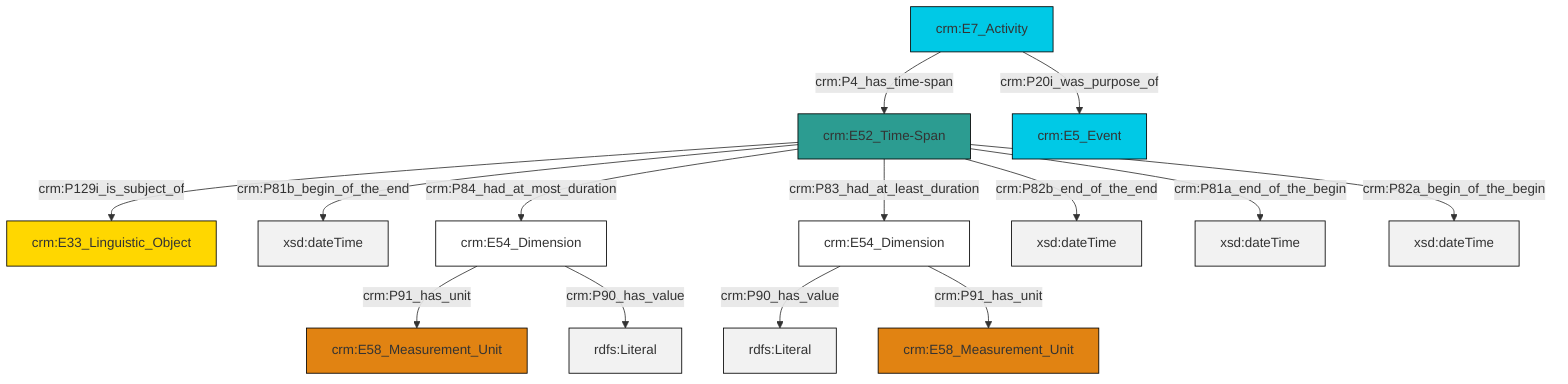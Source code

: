graph TD
classDef Literal fill:#f2f2f2,stroke:#000000;
classDef CRM_Entity fill:#FFFFFF,stroke:#000000;
classDef Temporal_Entity fill:#00C9E6, stroke:#000000;
classDef Type fill:#E18312, stroke:#000000;
classDef Time-Span fill:#2C9C91, stroke:#000000;
classDef Appellation fill:#FFEB7F, stroke:#000000;
classDef Place fill:#008836, stroke:#000000;
classDef Persistent_Item fill:#B266B2, stroke:#000000;
classDef Conceptual_Object fill:#FFD700, stroke:#000000;
classDef Physical_Thing fill:#D2B48C, stroke:#000000;
classDef Actor fill:#f58aad, stroke:#000000;
classDef PC_Classes fill:#4ce600, stroke:#000000;
classDef Multi fill:#cccccc,stroke:#000000;

0["crm:E52_Time-Span"]:::Time-Span -->|crm:P129i_is_subject_of| 1["crm:E33_Linguistic_Object"]:::Conceptual_Object
2["crm:E7_Activity"]:::Temporal_Entity -->|crm:P20i_was_purpose_of| 3["crm:E5_Event"]:::Temporal_Entity
0["crm:E52_Time-Span"]:::Time-Span -->|crm:P81b_begin_of_the_end| 4[xsd:dateTime]:::Literal
5["crm:E54_Dimension"]:::CRM_Entity -->|crm:P90_has_value| 6[rdfs:Literal]:::Literal
2["crm:E7_Activity"]:::Temporal_Entity -->|crm:P4_has_time-span| 0["crm:E52_Time-Span"]:::Time-Span
5["crm:E54_Dimension"]:::CRM_Entity -->|crm:P91_has_unit| 7["crm:E58_Measurement_Unit"]:::Type
0["crm:E52_Time-Span"]:::Time-Span -->|crm:P84_had_at_most_duration| 10["crm:E54_Dimension"]:::CRM_Entity
0["crm:E52_Time-Span"]:::Time-Span -->|crm:P82b_end_of_the_end| 16[xsd:dateTime]:::Literal
0["crm:E52_Time-Span"]:::Time-Span -->|crm:P81a_end_of_the_begin| 17[xsd:dateTime]:::Literal
0["crm:E52_Time-Span"]:::Time-Span -->|crm:P82a_begin_of_the_begin| 18[xsd:dateTime]:::Literal
10["crm:E54_Dimension"]:::CRM_Entity -->|crm:P91_has_unit| 14["crm:E58_Measurement_Unit"]:::Type
10["crm:E54_Dimension"]:::CRM_Entity -->|crm:P90_has_value| 21[rdfs:Literal]:::Literal
0["crm:E52_Time-Span"]:::Time-Span -->|crm:P83_had_at_least_duration| 5["crm:E54_Dimension"]:::CRM_Entity